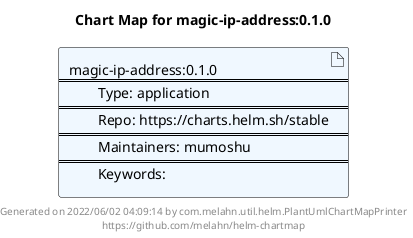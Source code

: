 @startuml
skinparam linetype ortho
skinparam backgroundColor white
skinparam usecaseBorderColor black
skinparam usecaseArrowColor LightSlateGray
skinparam artifactBorderColor black
skinparam artifactArrowColor LightSlateGray

title Chart Map for magic-ip-address:0.1.0

'There is one referenced Helm Chart
artifact "magic-ip-address:0.1.0\n====\n\tType: application\n====\n\tRepo: https://charts.helm.sh/stable\n====\n\tMaintainers: mumoshu\n====\n\tKeywords: " as magic_ip_address_0_1_0 #AliceBlue

'There are 0 referenced Docker Images

'Chart Dependencies

center footer Generated on 2022/06/02 04:09:14 by com.melahn.util.helm.PlantUmlChartMapPrinter\nhttps://github.com/melahn/helm-chartmap
@enduml

